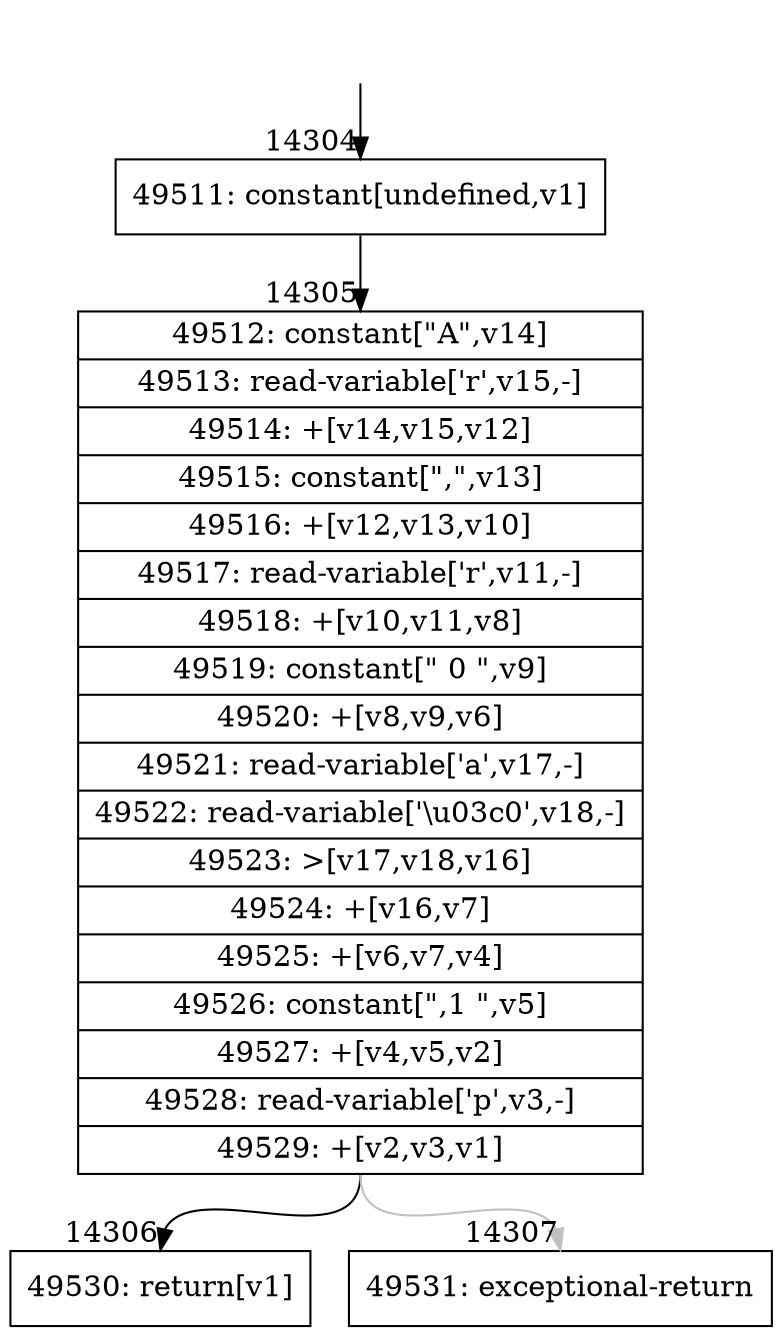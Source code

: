 digraph {
rankdir="TD"
BB_entry1320[shape=none,label=""];
BB_entry1320 -> BB14304 [tailport=s, headport=n, headlabel="    14304"]
BB14304 [shape=record label="{49511: constant[undefined,v1]}" ] 
BB14304 -> BB14305 [tailport=s, headport=n, headlabel="      14305"]
BB14305 [shape=record label="{49512: constant[\"A\",v14]|49513: read-variable['r',v15,-]|49514: +[v14,v15,v12]|49515: constant[\",\",v13]|49516: +[v12,v13,v10]|49517: read-variable['r',v11,-]|49518: +[v10,v11,v8]|49519: constant[\" 0 \",v9]|49520: +[v8,v9,v6]|49521: read-variable['a',v17,-]|49522: read-variable['\\u03c0',v18,-]|49523: \>[v17,v18,v16]|49524: +[v16,v7]|49525: +[v6,v7,v4]|49526: constant[\",1 \",v5]|49527: +[v4,v5,v2]|49528: read-variable['p',v3,-]|49529: +[v2,v3,v1]}" ] 
BB14305 -> BB14306 [tailport=s, headport=n, headlabel="      14306"]
BB14305 -> BB14307 [tailport=s, headport=n, color=gray, headlabel="      14307"]
BB14306 [shape=record label="{49530: return[v1]}" ] 
BB14307 [shape=record label="{49531: exceptional-return}" ] 
//#$~ 8459
}
